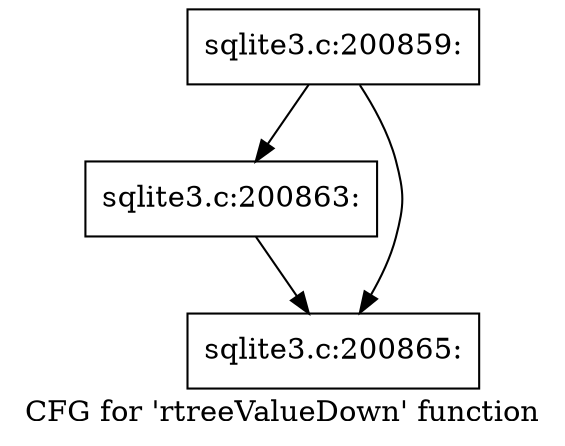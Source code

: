 digraph "CFG for 'rtreeValueDown' function" {
	label="CFG for 'rtreeValueDown' function";

	Node0x55c0fb5913c0 [shape=record,label="{sqlite3.c:200859:}"];
	Node0x55c0fb5913c0 -> Node0x55c0fb5a93a0;
	Node0x55c0fb5913c0 -> Node0x55c0fb5a93f0;
	Node0x55c0fb5a93a0 [shape=record,label="{sqlite3.c:200863:}"];
	Node0x55c0fb5a93a0 -> Node0x55c0fb5a93f0;
	Node0x55c0fb5a93f0 [shape=record,label="{sqlite3.c:200865:}"];
}
